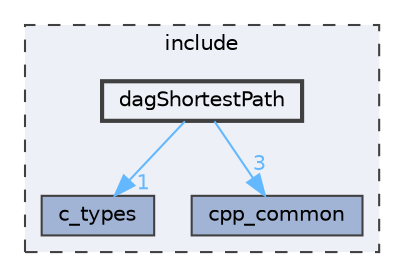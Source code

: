 digraph "dagShortestPath"
{
 // LATEX_PDF_SIZE
  bgcolor="transparent";
  edge [fontname=Helvetica,fontsize=10,labelfontname=Helvetica,labelfontsize=10];
  node [fontname=Helvetica,fontsize=10,shape=box,height=0.2,width=0.4];
  compound=true
  subgraph clusterdir_d44c64559bbebec7f509842c48db8b23 {
    graph [ bgcolor="#edf0f7", pencolor="grey25", label="include", fontname=Helvetica,fontsize=10 style="filled,dashed", URL="dir_d44c64559bbebec7f509842c48db8b23.html",tooltip=""]
  dir_d5995d5871f728649bd47ea0d6428e03 [label="c_types", fillcolor="#a2b4d6", color="grey25", style="filled", URL="dir_d5995d5871f728649bd47ea0d6428e03.html",tooltip=""];
  dir_f413d2883acb285bdeb0fac3ae939ed0 [label="cpp_common", fillcolor="#a2b4d6", color="grey25", style="filled", URL="dir_f413d2883acb285bdeb0fac3ae939ed0.html",tooltip=""];
  dir_0df034ac1feb653719cc2a8c3c303ce5 [label="dagShortestPath", fillcolor="#edf0f7", color="grey25", style="filled,bold", URL="dir_0df034ac1feb653719cc2a8c3c303ce5.html",tooltip=""];
  }
  dir_0df034ac1feb653719cc2a8c3c303ce5->dir_d5995d5871f728649bd47ea0d6428e03 [headlabel="1", labeldistance=1.5 headhref="dir_000038_000019.html" href="dir_000038_000019.html" color="steelblue1" fontcolor="steelblue1"];
  dir_0df034ac1feb653719cc2a8c3c303ce5->dir_f413d2883acb285bdeb0fac3ae939ed0 [headlabel="3", labeldistance=1.5 headhref="dir_000038_000036.html" href="dir_000038_000036.html" color="steelblue1" fontcolor="steelblue1"];
}
